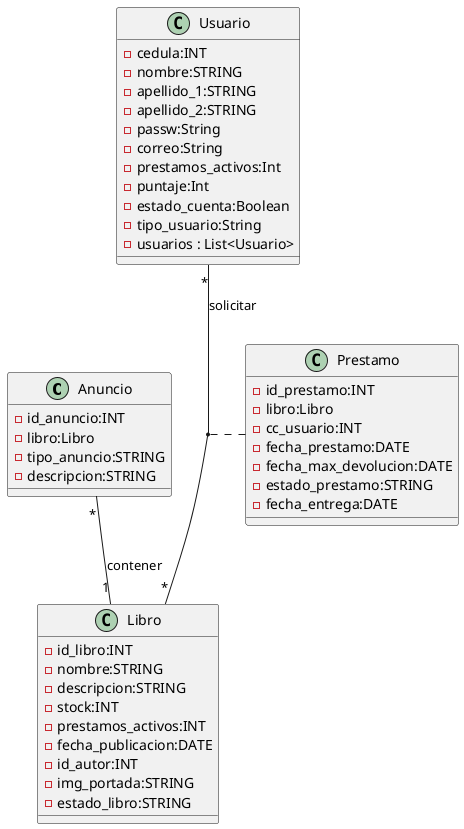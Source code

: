 @startuml
class Anuncio{
    - id_anuncio:INT
    - libro:Libro
    - tipo_anuncio:STRING
    - descripcion:STRING
}
class Prestamo{
    - id_prestamo:INT
    - libro:Libro
    - cc_usuario:INT
    - fecha_prestamo:DATE
    - fecha_max_devolucion:DATE
    - estado_prestamo:STRING
    - fecha_entrega:DATE
}

class Libro{
    - id_libro:INT
    - nombre:STRING
    - descripcion:STRING
    - stock:INT
    - prestamos_activos:INT
    - fecha_publicacion:DATE
    - id_autor:INT
    - img_portada:STRING
    - estado_libro:STRING
}

class Usuario{
    - cedula:INT
    - nombre:STRING
    - apellido_1:STRING
    - apellido_2:STRING
    - passw:String
    - correo:String
    - prestamos_activos:Int
    - puntaje:Int
    - estado_cuenta:Boolean
    - tipo_usuario:String
    - usuarios : List<Usuario>
}

Anuncio "*"--"1" Libro : contener
Usuario "*"--"*" Libro : solicitar
(Usuario, Libro) .. Prestamo



@enduml